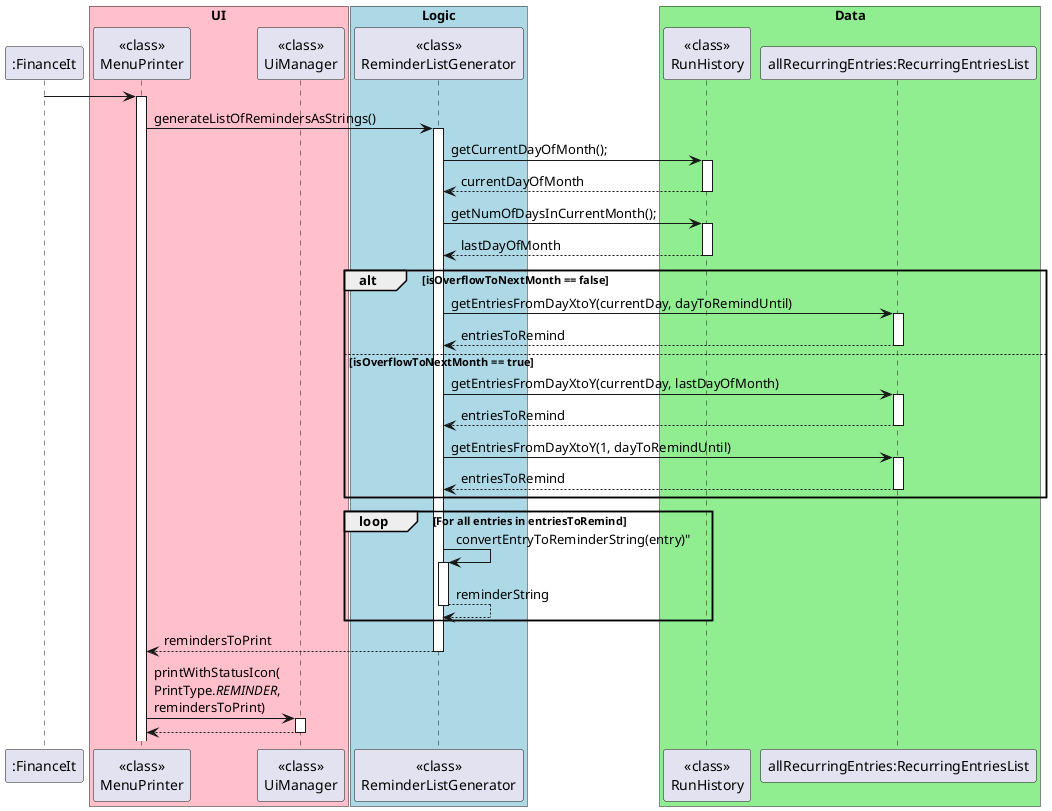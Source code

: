 @startuml
autoactivate on

":FinanceIt" -> "<<class>>\nMenuPrinter"
    "<<class>>\nMenuPrinter" -> "<<class>>\nReminderListGenerator": generateListOfRemindersAsStrings()
        "<<class>>\nReminderListGenerator" -> "<<class>>\nRunHistory": getCurrentDayOfMonth();
        return currentDayOfMonth
        "<<class>>\nReminderListGenerator" -> "<<class>>\nRunHistory": getNumOfDaysInCurrentMonth();
        return lastDayOfMonth

        alt isOverflowToNextMonth == false
            "<<class>>\nReminderListGenerator" -> "allRecurringEntries:RecurringEntriesList": getEntriesFromDayXtoY(currentDay, dayToRemindUntil)
            return entriesToRemind
        else isOverflowToNextMonth == true
            "<<class>>\nReminderListGenerator" -> "allRecurringEntries:RecurringEntriesList": getEntriesFromDayXtoY(currentDay, lastDayOfMonth)
            return entriesToRemind
             "<<class>>\nReminderListGenerator" -> "allRecurringEntries:RecurringEntriesList": getEntriesFromDayXtoY(1, dayToRemindUntil)
            return entriesToRemind
        end

        loop For all entries in entriesToRemind
        "<<class>>\nReminderListGenerator" -> "<<class>>\nReminderListGenerator": convertEntryToReminderString(entry)"
        return reminderString

        end
    return remindersToPrint
    "<<class>>\nMenuPrinter" -> "<<class>>\nUiManager": printWithStatusIcon(\nPrintType.//REMINDER//, \nremindersToPrint)
return

box "UI" #Pink
participant "<<class>>\nMenuPrinter"
participant "<<class>>\nUiManager"
endbox

box "Logic" #LightBlue
participant "<<class>>\nReminderListGenerator"
endbox

box "Data" #LightGreen
participant "<<class>>\nRunHistory"
participant "allRecurringEntries:RecurringEntriesList"
endbox
@enduml